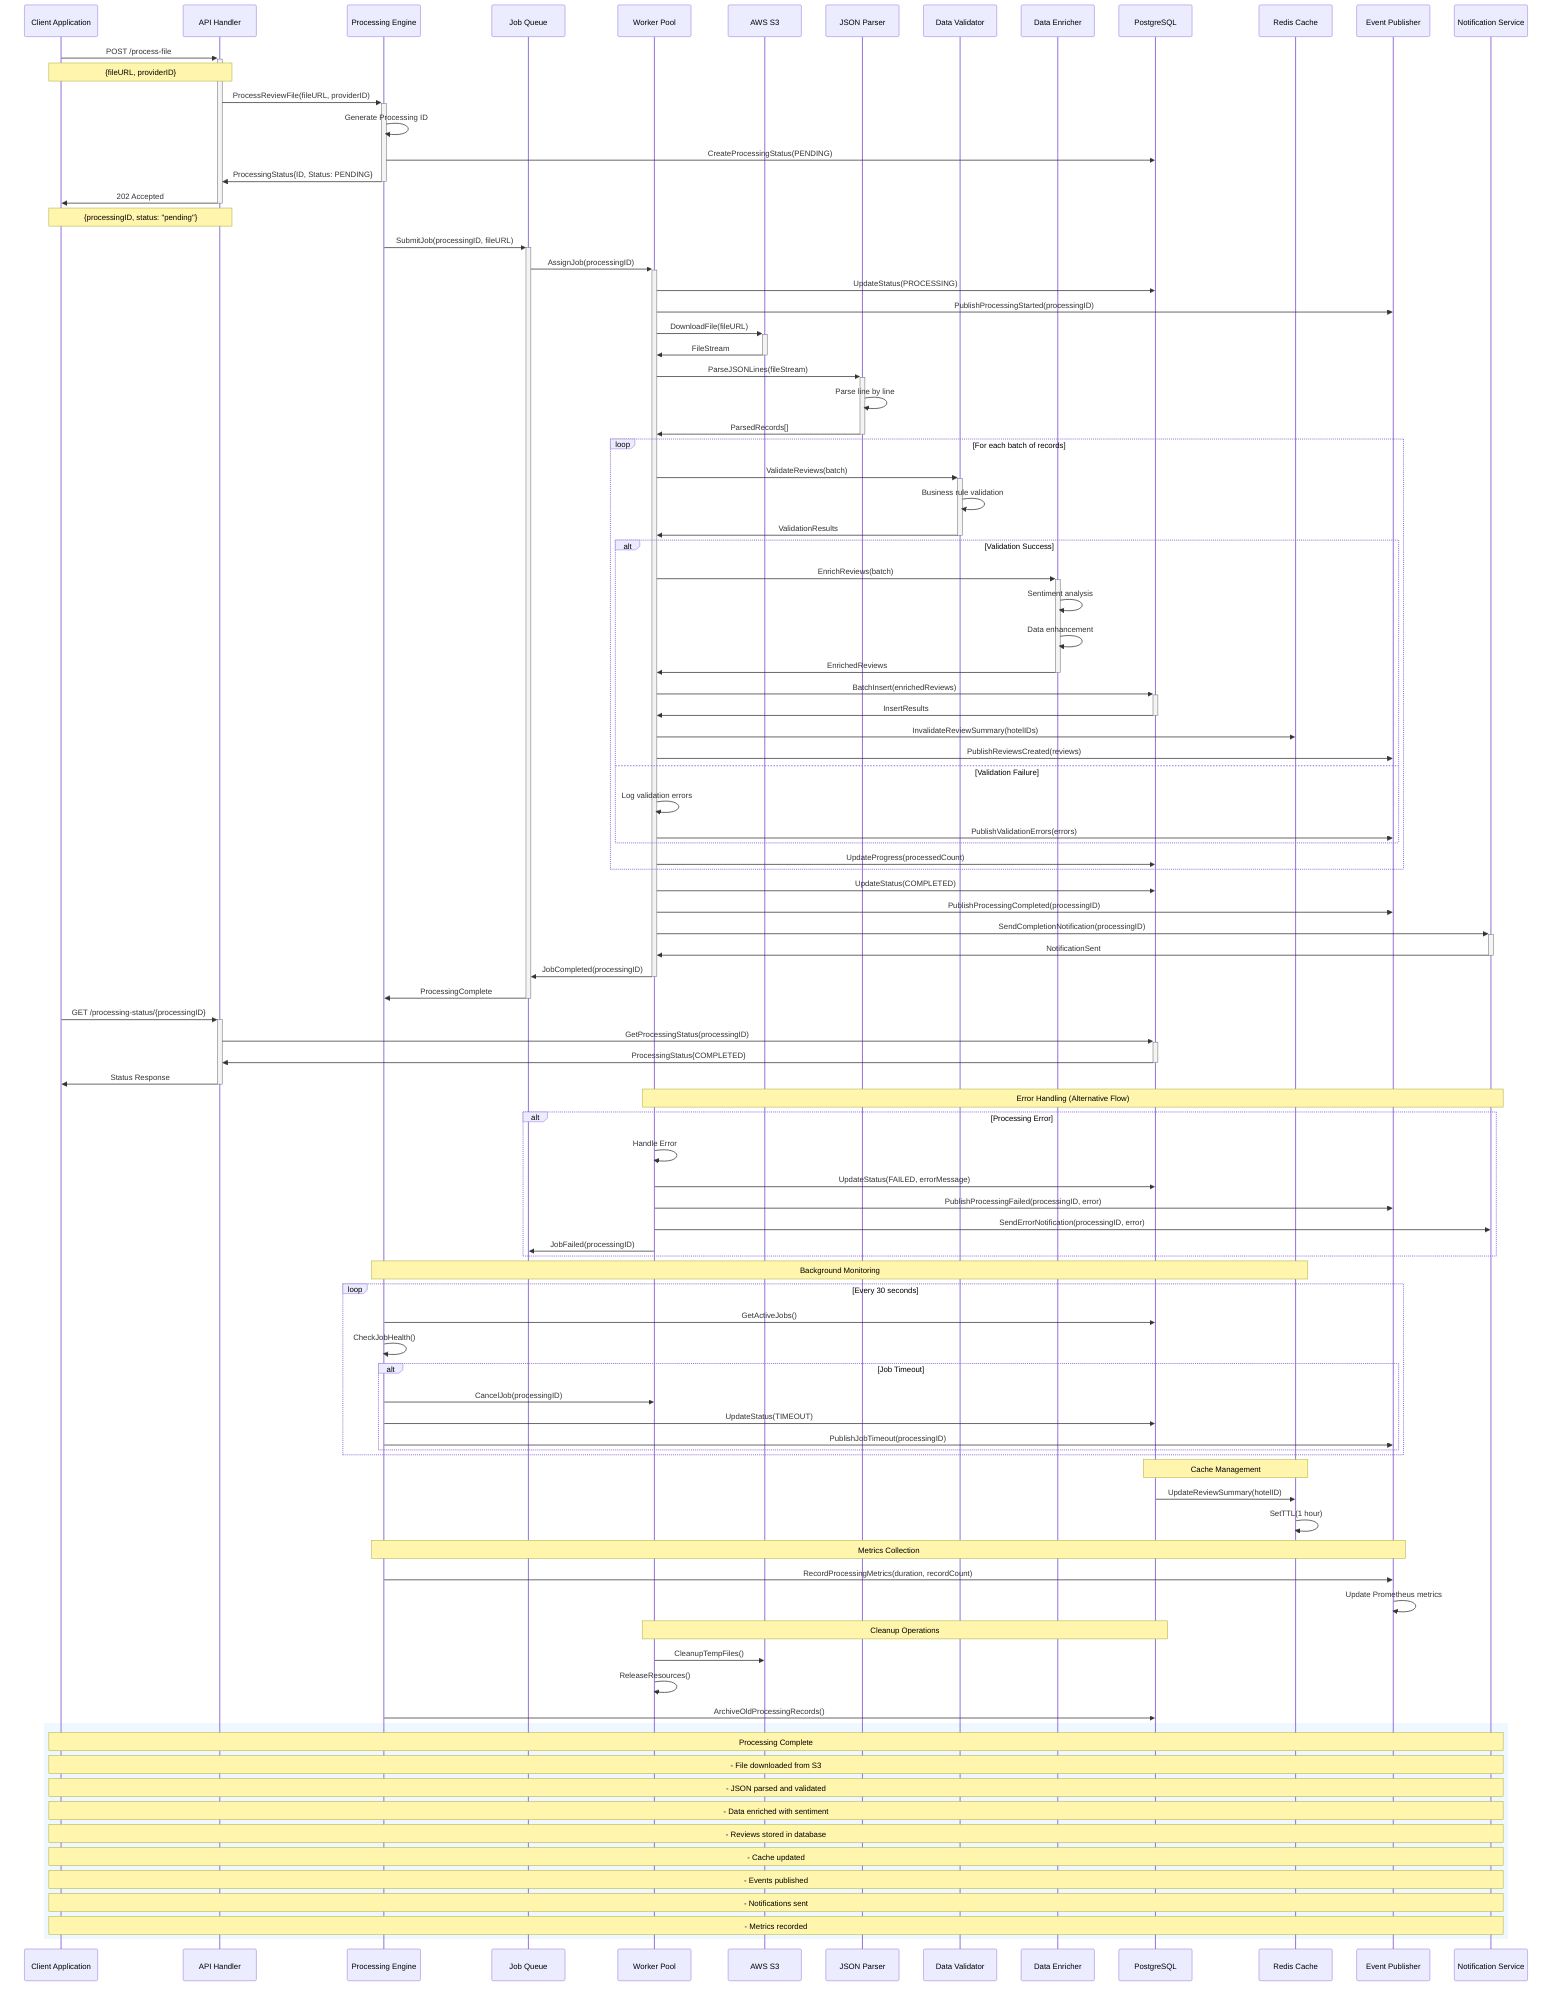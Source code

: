 sequenceDiagram
    %% File Processing Sequence Diagram
    %% Shows the complete flow of file processing from upload to completion
    
    participant Client as Client Application
    participant API as API Handler
    participant Engine as Processing Engine
    participant Queue as Job Queue
    participant Worker as Worker Pool
    participant S3 as AWS S3
    participant Parser as JSON Parser
    participant Validator as Data Validator
    participant Enricher as Data Enricher
    participant DB as PostgreSQL
    participant Cache as Redis Cache
    participant Events as Event Publisher
    participant Notifier as Notification Service
    
    %% File Processing Initiation
    Client->>+API: POST /process-file
    Note over Client,API: {fileURL, providerID}
    
    API->>+Engine: ProcessReviewFile(fileURL, providerID)
    Engine->>Engine: Generate Processing ID
    Engine->>DB: CreateProcessingStatus(PENDING)
    Engine->>-API: ProcessingStatus{ID, Status: PENDING}
    
    API->>-Client: 202 Accepted
    Note over API,Client: {processingID, status: "pending"}
    
    %% Async Processing Begins
    Engine->>+Queue: SubmitJob(processingID, fileURL)
    Queue->>+Worker: AssignJob(processingID)
    
    Worker->>DB: UpdateStatus(PROCESSING)
    Worker->>Events: PublishProcessingStarted(processingID)
    
    %% File Download and Parsing
    Worker->>+S3: DownloadFile(fileURL)
    S3->>-Worker: FileStream
    
    Worker->>+Parser: ParseJSONLines(fileStream)
    Parser->>Parser: Parse line by line
    Parser->>-Worker: ParsedRecords[]
    
    %% Data Validation
    loop For each batch of records
        Worker->>+Validator: ValidateReviews(batch)
        Validator->>Validator: Business rule validation
        Validator->>-Worker: ValidationResults
        
        alt Validation Success
            Worker->>+Enricher: EnrichReviews(batch)
            Enricher->>Enricher: Sentiment analysis
            Enricher->>Enricher: Data enhancement
            Enricher->>-Worker: EnrichedReviews
            
            Worker->>+DB: BatchInsert(enrichedReviews)
            DB->>-Worker: InsertResults
            
            Worker->>Cache: InvalidateReviewSummary(hotelIDs)
            Worker->>Events: PublishReviewsCreated(reviews)
            
        else Validation Failure
            Worker->>Worker: Log validation errors
            Worker->>Events: PublishValidationErrors(errors)
        end
        
        Worker->>DB: UpdateProgress(processedCount)
    end
    
    %% Processing Completion
    Worker->>DB: UpdateStatus(COMPLETED)
    Worker->>Events: PublishProcessingCompleted(processingID)
    Worker->>+Notifier: SendCompletionNotification(processingID)
    Notifier->>-Worker: NotificationSent
    
    Worker->>-Queue: JobCompleted(processingID)
    Queue->>-Engine: ProcessingComplete
    
    %% Client Status Check
    Client->>+API: GET /processing-status/{processingID}
    API->>+DB: GetProcessingStatus(processingID)
    DB->>-API: ProcessingStatus{COMPLETED}
    API->>-Client: Status Response
    
    %% Error Handling Flow
    Note over Worker,Notifier: Error Handling (Alternative Flow)
    
    alt Processing Error
        Worker->>Worker: Handle Error
        Worker->>DB: UpdateStatus(FAILED, errorMessage)
        Worker->>Events: PublishProcessingFailed(processingID, error)
        Worker->>Notifier: SendErrorNotification(processingID, error)
        Worker->>Queue: JobFailed(processingID)
    end
    
    %% Background Monitoring
    Note over Engine,Cache: Background Monitoring
    
    loop Every 30 seconds
        Engine->>DB: GetActiveJobs()
        Engine->>Engine: CheckJobHealth()
        alt Job Timeout
            Engine->>Worker: CancelJob(processingID)
            Engine->>DB: UpdateStatus(TIMEOUT)
            Engine->>Events: PublishJobTimeout(processingID)
        end
    end
    
    %% Cache Updates
    Note over DB,Cache: Cache Management
    
    DB->>Cache: UpdateReviewSummary(hotelID)
    Cache->>Cache: SetTTL(1 hour)
    
    %% Metrics Collection
    Note over Engine,Events: Metrics Collection
    
    Engine->>Events: RecordProcessingMetrics(duration, recordCount)
    Events->>Events: Update Prometheus metrics
    
    %% Cleanup
    Note over Worker,DB: Cleanup Operations
    
    Worker->>S3: CleanupTempFiles()
    Worker->>Worker: ReleaseResources()
    Engine->>DB: ArchiveOldProcessingRecords()
    
    %% Status Summary
    rect rgb(240, 248, 255)
        Note over Client,Notifier: Processing Complete
        Note over Client,Notifier: - File downloaded from S3
        Note over Client,Notifier: - JSON parsed and validated
        Note over Client,Notifier: - Data enriched with sentiment
        Note over Client,Notifier: - Reviews stored in database
        Note over Client,Notifier: - Cache updated
        Note over Client,Notifier: - Events published
        Note over Client,Notifier: - Notifications sent
        Note over Client,Notifier: - Metrics recorded
    end